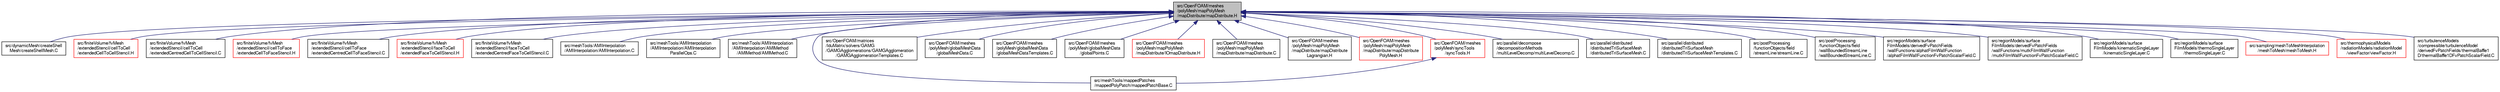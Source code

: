 digraph "src/OpenFOAM/meshes/polyMesh/mapPolyMesh/mapDistribute/mapDistribute.H"
{
  bgcolor="transparent";
  edge [fontname="FreeSans",fontsize="10",labelfontname="FreeSans",labelfontsize="10"];
  node [fontname="FreeSans",fontsize="10",shape=record];
  Node167 [label="src/OpenFOAM/meshes\l/polyMesh/mapPolyMesh\l/mapDistribute/mapDistribute.H",height=0.2,width=0.4,color="black", fillcolor="grey75", style="filled", fontcolor="black"];
  Node167 -> Node168 [dir="back",color="midnightblue",fontsize="10",style="solid",fontname="FreeSans"];
  Node168 [label="src/dynamicMesh/createShell\lMesh/createShellMesh.C",height=0.2,width=0.4,color="black",URL="$a00395.html"];
  Node167 -> Node169 [dir="back",color="midnightblue",fontsize="10",style="solid",fontname="FreeSans"];
  Node169 [label="src/finiteVolume/fvMesh\l/extendedStencil/cellToCell\l/extendedCellToCellStencil.H",height=0.2,width=0.4,color="red",URL="$a03329.html"];
  Node167 -> Node176 [dir="back",color="midnightblue",fontsize="10",style="solid",fontname="FreeSans"];
  Node176 [label="src/finiteVolume/fvMesh\l/extendedStencil/cellToCell\l/extendedCentredCellToCellStencil.C",height=0.2,width=0.4,color="black",URL="$a03335.html"];
  Node167 -> Node184 [dir="back",color="midnightblue",fontsize="10",style="solid",fontname="FreeSans"];
  Node184 [label="src/finiteVolume/fvMesh\l/extendedStencil/cellToFace\l/extendedCellToFaceStencil.H",height=0.2,width=0.4,color="red",URL="$a03386.html"];
  Node167 -> Node189 [dir="back",color="midnightblue",fontsize="10",style="solid",fontname="FreeSans"];
  Node189 [label="src/finiteVolume/fvMesh\l/extendedStencil/cellToFace\l/extendedCentredCellToFaceStencil.C",height=0.2,width=0.4,color="black",URL="$a03392.html"];
  Node167 -> Node224 [dir="back",color="midnightblue",fontsize="10",style="solid",fontname="FreeSans"];
  Node224 [label="src/finiteVolume/fvMesh\l/extendedStencil/faceToCell\l/extendedFaceToCellStencil.H",height=0.2,width=0.4,color="red",URL="$a03500.html"];
  Node167 -> Node226 [dir="back",color="midnightblue",fontsize="10",style="solid",fontname="FreeSans"];
  Node226 [label="src/finiteVolume/fvMesh\l/extendedStencil/faceToCell\l/extendedCentredFaceToCellStencil.C",height=0.2,width=0.4,color="black",URL="$a03491.html"];
  Node167 -> Node231 [dir="back",color="midnightblue",fontsize="10",style="solid",fontname="FreeSans"];
  Node231 [label="src/meshTools/AMIInterpolation\l/AMIInterpolation/AMIInterpolation.C",height=0.2,width=0.4,color="black",URL="$a07238.html"];
  Node167 -> Node232 [dir="back",color="midnightblue",fontsize="10",style="solid",fontname="FreeSans"];
  Node232 [label="src/meshTools/AMIInterpolation\l/AMIInterpolation/AMIInterpolation\lParallelOps.C",height=0.2,width=0.4,color="black",URL="$a07250.html"];
  Node167 -> Node233 [dir="back",color="midnightblue",fontsize="10",style="solid",fontname="FreeSans"];
  Node233 [label="src/meshTools/AMIInterpolation\l/AMIInterpolation/AMIMethod\l/AMIMethod/AMIMethod.C",height=0.2,width=0.4,color="black",URL="$a07253.html"];
  Node167 -> Node234 [dir="back",color="midnightblue",fontsize="10",style="solid",fontname="FreeSans"];
  Node234 [label="src/meshTools/mappedPatches\l/mappedPolyPatch/mappedPatchBase.C",height=0.2,width=0.4,color="black",URL="$a07592.html"];
  Node167 -> Node235 [dir="back",color="midnightblue",fontsize="10",style="solid",fontname="FreeSans"];
  Node235 [label="src/OpenFOAM/matrices\l/lduMatrix/solvers/GAMG\l/GAMGAgglomerations/GAMGAgglomeration\l/GAMGAgglomerationTemplates.C",height=0.2,width=0.4,color="black",URL="$a10835.html"];
  Node167 -> Node236 [dir="back",color="midnightblue",fontsize="10",style="solid",fontname="FreeSans"];
  Node236 [label="src/OpenFOAM/meshes\l/polyMesh/globalMeshData\l/globalMeshData.C",height=0.2,width=0.4,color="black",URL="$a11531.html"];
  Node167 -> Node237 [dir="back",color="midnightblue",fontsize="10",style="solid",fontname="FreeSans"];
  Node237 [label="src/OpenFOAM/meshes\l/polyMesh/globalMeshData\l/globalMeshDataTemplates.C",height=0.2,width=0.4,color="black",URL="$a11537.html"];
  Node167 -> Node238 [dir="back",color="midnightblue",fontsize="10",style="solid",fontname="FreeSans"];
  Node238 [label="src/OpenFOAM/meshes\l/polyMesh/globalMeshData\l/globalPoints.C",height=0.2,width=0.4,color="black",URL="$a11540.html"];
  Node167 -> Node239 [dir="back",color="midnightblue",fontsize="10",style="solid",fontname="FreeSans"];
  Node239 [label="src/OpenFOAM/meshes\l/polyMesh/mapPolyMesh\l/mapDistribute/IOmapDistribute.H",height=0.2,width=0.4,color="red",URL="$a11570.html"];
  Node167 -> Node241 [dir="back",color="midnightblue",fontsize="10",style="solid",fontname="FreeSans"];
  Node241 [label="src/OpenFOAM/meshes\l/polyMesh/mapPolyMesh\l/mapDistribute/mapDistribute.C",height=0.2,width=0.4,color="black",URL="$a11573.html"];
  Node167 -> Node242 [dir="back",color="midnightblue",fontsize="10",style="solid",fontname="FreeSans"];
  Node242 [label="src/OpenFOAM/meshes\l/polyMesh/mapPolyMesh\l/mapDistribute/mapDistribute\lLagrangian.H",height=0.2,width=0.4,color="black",URL="$a11579.html"];
  Node167 -> Node243 [dir="back",color="midnightblue",fontsize="10",style="solid",fontname="FreeSans"];
  Node243 [label="src/OpenFOAM/meshes\l/polyMesh/mapPolyMesh\l/mapDistribute/mapDistribute\lPolyMesh.H",height=0.2,width=0.4,color="red",URL="$a11585.html"];
  Node167 -> Node273 [dir="back",color="midnightblue",fontsize="10",style="solid",fontname="FreeSans"];
  Node273 [label="src/OpenFOAM/meshes\l/polyMesh/syncTools\l/syncTools.H",height=0.2,width=0.4,color="red",URL="$a11768.html"];
  Node273 -> Node234 [dir="back",color="midnightblue",fontsize="10",style="solid",fontname="FreeSans"];
  Node167 -> Node468 [dir="back",color="midnightblue",fontsize="10",style="solid",fontname="FreeSans"];
  Node468 [label="src/parallel/decompose\l/decompositionMethods\l/multiLevelDecomp/multiLevelDecomp.C",height=0.2,width=0.4,color="black",URL="$a13010.html"];
  Node167 -> Node469 [dir="back",color="midnightblue",fontsize="10",style="solid",fontname="FreeSans"];
  Node469 [label="src/parallel/distributed\l/distributedTriSurfaceMesh\l/distributedTriSurfaceMesh.C",height=0.2,width=0.4,color="black",URL="$a13055.html"];
  Node167 -> Node470 [dir="back",color="midnightblue",fontsize="10",style="solid",fontname="FreeSans"];
  Node470 [label="src/parallel/distributed\l/distributedTriSurfaceMesh\l/distributedTriSurfaceMeshTemplates.C",height=0.2,width=0.4,color="black",URL="$a13061.html"];
  Node167 -> Node441 [dir="back",color="midnightblue",fontsize="10",style="solid",fontname="FreeSans"];
  Node441 [label="src/postProcessing\l/functionObjects/field\l/streamLine/streamLine.C",height=0.2,width=0.4,color="black",URL="$a13418.html"];
  Node167 -> Node449 [dir="back",color="midnightblue",fontsize="10",style="solid",fontname="FreeSans"];
  Node449 [label="src/postProcessing\l/functionObjects/field\l/wallBoundedStreamLine\l/wallBoundedStreamLine.C",height=0.2,width=0.4,color="black",URL="$a13469.html"];
  Node167 -> Node471 [dir="back",color="midnightblue",fontsize="10",style="solid",fontname="FreeSans"];
  Node471 [label="src/regionModels/surface\lFilmModels/derivedFvPatchFields\l/wallFunctions/alphatFilmWallFunction\l/alphatFilmWallFunctionFvPatchScalarField.C",height=0.2,width=0.4,color="black",URL="$a14159.html"];
  Node167 -> Node472 [dir="back",color="midnightblue",fontsize="10",style="solid",fontname="FreeSans"];
  Node472 [label="src/regionModels/surface\lFilmModels/derivedFvPatchFields\l/wallFunctions/mutkFilmWallFunction\l/mutkFilmWallFunctionFvPatchScalarField.C",height=0.2,width=0.4,color="black",URL="$a14165.html"];
  Node167 -> Node473 [dir="back",color="midnightblue",fontsize="10",style="solid",fontname="FreeSans"];
  Node473 [label="src/regionModels/surface\lFilmModels/kinematicSingleLayer\l/kinematicSingleLayer.C",height=0.2,width=0.4,color="black",URL="$a14171.html"];
  Node167 -> Node474 [dir="back",color="midnightblue",fontsize="10",style="solid",fontname="FreeSans"];
  Node474 [label="src/regionModels/surface\lFilmModels/thermoSingleLayer\l/thermoSingleLayer.C",height=0.2,width=0.4,color="black",URL="$a14405.html"];
  Node167 -> Node475 [dir="back",color="midnightblue",fontsize="10",style="solid",fontname="FreeSans"];
  Node475 [label="src/sampling/meshToMeshInterpolation\l/meshToMesh/meshToMesh.H",height=0.2,width=0.4,color="red",URL="$a14555.html"];
  Node167 -> Node551 [dir="back",color="midnightblue",fontsize="10",style="solid",fontname="FreeSans"];
  Node551 [label="src/thermophysicalModels\l/radiationModels/radiationModel\l/viewFactor/viewFactor.H",height=0.2,width=0.4,color="red",URL="$a16013.html"];
  Node167 -> Node553 [dir="back",color="midnightblue",fontsize="10",style="solid",fontname="FreeSans"];
  Node553 [label="src/turbulenceModels\l/compressible/turbulenceModel\l/derivedFvPatchFields/thermalBaffle1\lD/thermalBaffle1DFvPatchScalarField.C",height=0.2,width=0.4,color="black",URL="$a17330.html"];
}
